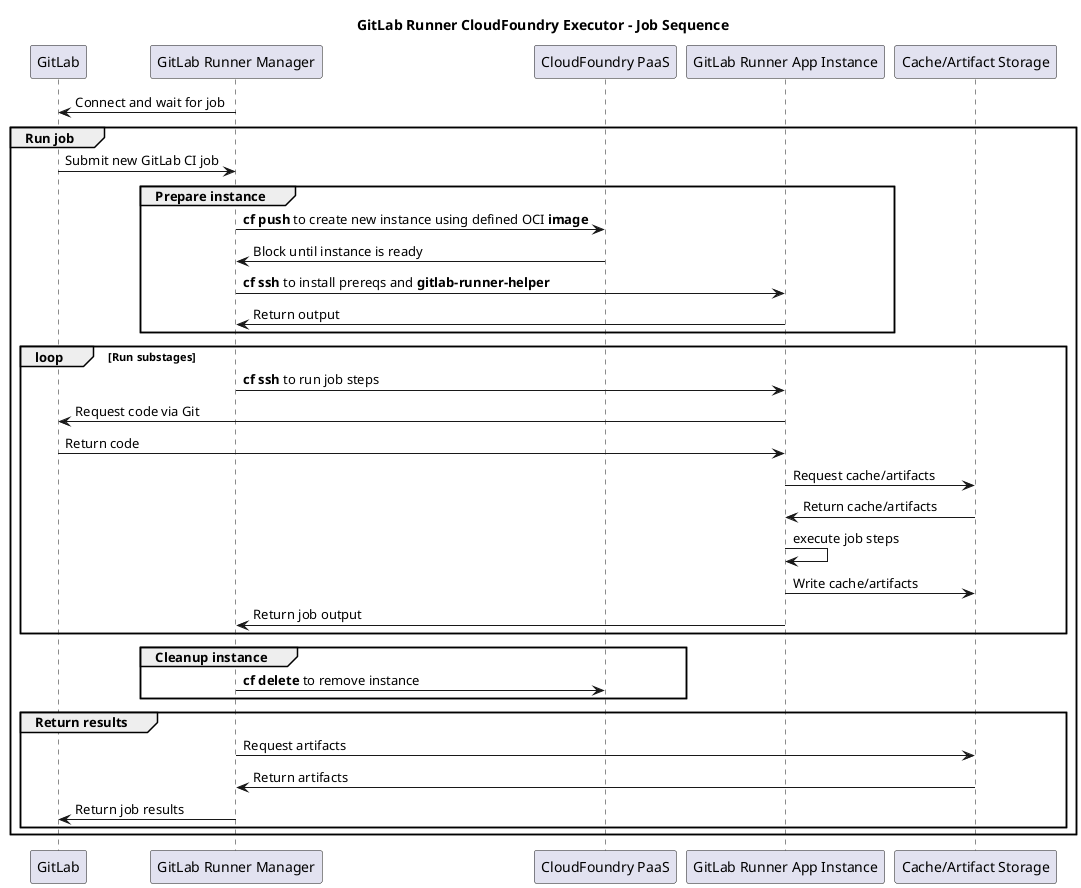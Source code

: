 @startuml

title GitLab Runner CloudFoundry Executor - Job Sequence

'skinparam monochrome true

'autonumber

participant "GitLab" as gitlab
participant "GitLab Runner Manager" as manager
participant "CloudFoundry PaaS" as cf
participant "GitLab Runner App Instance" as cfrunner
participant "Cache/Artifact Storage" as cache
' Start

manager -> gitlab : Connect and wait for job

group Run job
gitlab -> manager : Submit new GitLab CI job

group Prepare instance
' prepare.sh
manager -> cf : **cf push** to create new instance using defined OCI **image**
cf -> manager : Block until instance is ready

manager -> cfrunner : **cf ssh** to install prereqs and **gitlab-runner-helper**
cfrunner -> manager : Return output
end

loop Run substages
' run.sh
manager -> cfrunner : **cf ssh** to run job steps
cfrunner -> gitlab : Request code via Git
gitlab -> cfrunner : Return code
cfrunner -> cache : Request cache/artifacts
cache -> cfrunner : Return cache/artifacts

cfrunner -> cfrunner : execute job steps

cfrunner -> cache : Write cache/artifacts

cfrunner -> manager : Return job output
end

group Cleanup instance
manager -> cf : **cf delete** to remove instance
end

group Return results
manager -> cache : Request artifacts
cache -> manager : Return artifacts
manager -> gitlab : Return job results
end

end
@enduml
